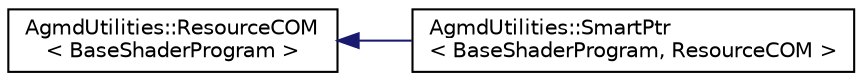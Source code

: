 digraph "Graphical Class Hierarchy"
{
  edge [fontname="Helvetica",fontsize="10",labelfontname="Helvetica",labelfontsize="10"];
  node [fontname="Helvetica",fontsize="10",shape=record];
  rankdir="LR";
  Node1 [label="AgmdUtilities::ResourceCOM\l\< BaseShaderProgram \>",height=0.2,width=0.4,color="black", fillcolor="white", style="filled",URL="$class_agmd_utilities_1_1_resource_c_o_m.html"];
  Node1 -> Node2 [dir="back",color="midnightblue",fontsize="10",style="solid",fontname="Helvetica"];
  Node2 [label="AgmdUtilities::SmartPtr\l\< BaseShaderProgram, ResourceCOM \>",height=0.2,width=0.4,color="black", fillcolor="white", style="filled",URL="$class_agmd_utilities_1_1_smart_ptr.html"];
}
